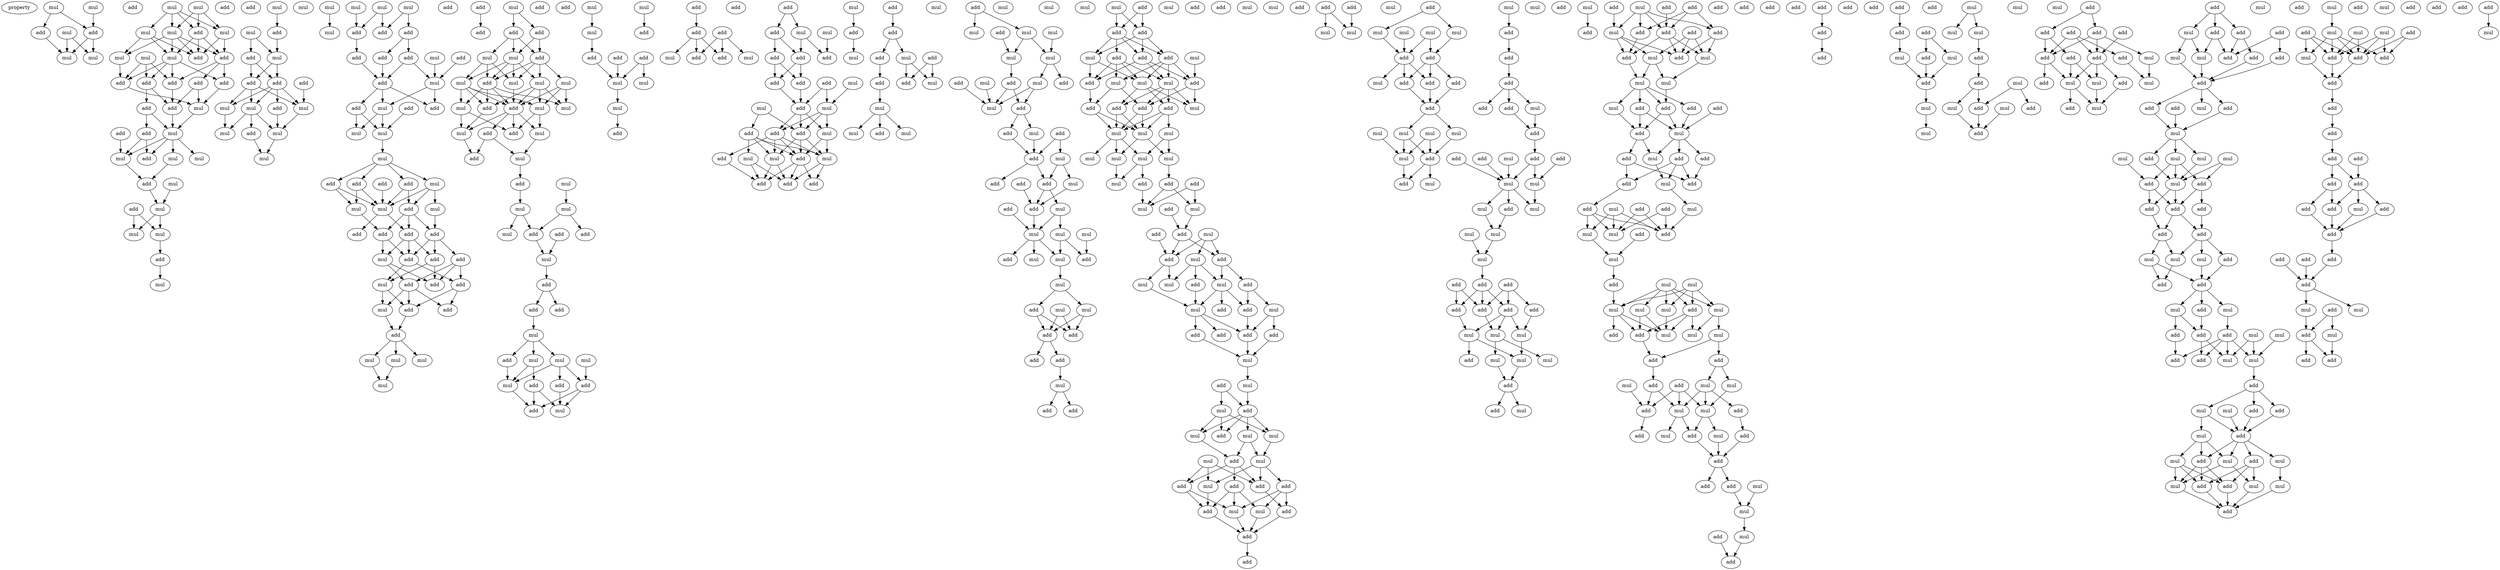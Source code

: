 digraph {
    node [fontcolor=black]
    property [mul=2,lf=1.8]
    0 [ label = mul ];
    1 [ label = add ];
    2 [ label = mul ];
    3 [ label = add ];
    4 [ label = mul ];
    5 [ label = add ];
    6 [ label = mul ];
    7 [ label = mul ];
    8 [ label = mul ];
    9 [ label = mul ];
    10 [ label = mul ];
    11 [ label = mul ];
    12 [ label = add ];
    13 [ label = mul ];
    14 [ label = mul ];
    15 [ label = add ];
    16 [ label = mul ];
    17 [ label = mul ];
    18 [ label = add ];
    19 [ label = add ];
    20 [ label = add ];
    21 [ label = add ];
    22 [ label = add ];
    23 [ label = add ];
    24 [ label = add ];
    25 [ label = add ];
    26 [ label = mul ];
    27 [ label = add ];
    28 [ label = mul ];
    29 [ label = add ];
    30 [ label = mul ];
    31 [ label = add ];
    32 [ label = mul ];
    33 [ label = mul ];
    34 [ label = mul ];
    35 [ label = add ];
    36 [ label = add ];
    37 [ label = add ];
    38 [ label = mul ];
    39 [ label = mul ];
    40 [ label = mul ];
    41 [ label = add ];
    42 [ label = add ];
    43 [ label = mul ];
    44 [ label = mul ];
    45 [ label = mul ];
    46 [ label = add ];
    47 [ label = add ];
    48 [ label = mul ];
    49 [ label = add ];
    50 [ label = add ];
    51 [ label = add ];
    52 [ label = add ];
    53 [ label = mul ];
    54 [ label = mul ];
    55 [ label = mul ];
    56 [ label = mul ];
    57 [ label = add ];
    58 [ label = mul ];
    59 [ label = mul ];
    60 [ label = mul ];
    61 [ label = mul ];
    62 [ label = mul ];
    63 [ label = mul ];
    64 [ label = mul ];
    65 [ label = add ];
    66 [ label = mul ];
    67 [ label = add ];
    68 [ label = add ];
    69 [ label = add ];
    70 [ label = add ];
    71 [ label = mul ];
    72 [ label = add ];
    73 [ label = add ];
    74 [ label = mul ];
    75 [ label = add ];
    76 [ label = add ];
    77 [ label = add ];
    78 [ label = add ];
    79 [ label = mul ];
    80 [ label = mul ];
    81 [ label = add ];
    82 [ label = mul ];
    83 [ label = mul ];
    84 [ label = add ];
    85 [ label = add ];
    86 [ label = mul ];
    87 [ label = add ];
    88 [ label = add ];
    89 [ label = mul ];
    90 [ label = mul ];
    91 [ label = mul ];
    92 [ label = add ];
    93 [ label = add ];
    94 [ label = add ];
    95 [ label = add ];
    96 [ label = add ];
    97 [ label = add ];
    98 [ label = add ];
    99 [ label = mul ];
    100 [ label = add ];
    101 [ label = add ];
    102 [ label = mul ];
    103 [ label = add ];
    104 [ label = add ];
    105 [ label = add ];
    106 [ label = add ];
    107 [ label = mul ];
    108 [ label = add ];
    109 [ label = add ];
    110 [ label = mul ];
    111 [ label = add ];
    112 [ label = mul ];
    113 [ label = mul ];
    114 [ label = mul ];
    115 [ label = mul ];
    116 [ label = add ];
    117 [ label = add ];
    118 [ label = add ];
    119 [ label = mul ];
    120 [ label = add ];
    121 [ label = mul ];
    122 [ label = mul ];
    123 [ label = mul ];
    124 [ label = mul ];
    125 [ label = mul ];
    126 [ label = add ];
    127 [ label = add ];
    128 [ label = add ];
    129 [ label = mul ];
    130 [ label = mul ];
    131 [ label = mul ];
    132 [ label = mul ];
    133 [ label = add ];
    134 [ label = add ];
    135 [ label = mul ];
    136 [ label = mul ];
    137 [ label = add ];
    138 [ label = add ];
    139 [ label = mul ];
    140 [ label = mul ];
    141 [ label = mul ];
    142 [ label = mul ];
    143 [ label = add ];
    144 [ label = add ];
    145 [ label = add ];
    146 [ label = mul ];
    147 [ label = add ];
    148 [ label = add ];
    149 [ label = add ];
    150 [ label = add ];
    151 [ label = mul ];
    152 [ label = mul ];
    153 [ label = mul ];
    154 [ label = add ];
    155 [ label = mul ];
    156 [ label = mul ];
    157 [ label = add ];
    158 [ label = add ];
    159 [ label = add ];
    160 [ label = add ];
    161 [ label = mul ];
    162 [ label = mul ];
    163 [ label = mul ];
    164 [ label = mul ];
    165 [ label = add ];
    166 [ label = add ];
    167 [ label = add ];
    168 [ label = mul ];
    169 [ label = add ];
    170 [ label = mul ];
    171 [ label = mul ];
    172 [ label = add ];
    173 [ label = add ];
    174 [ label = add ];
    175 [ label = add ];
    176 [ label = mul ];
    177 [ label = mul ];
    178 [ label = add ];
    179 [ label = add ];
    180 [ label = add ];
    181 [ label = add ];
    182 [ label = mul ];
    183 [ label = mul ];
    184 [ label = add ];
    185 [ label = add ];
    186 [ label = add ];
    187 [ label = add ];
    188 [ label = add ];
    189 [ label = add ];
    190 [ label = mul ];
    191 [ label = add ];
    192 [ label = add ];
    193 [ label = mul ];
    194 [ label = mul ];
    195 [ label = mul ];
    196 [ label = add ];
    197 [ label = add ];
    198 [ label = add ];
    199 [ label = add ];
    200 [ label = mul ];
    201 [ label = mul ];
    202 [ label = add ];
    203 [ label = mul ];
    204 [ label = add ];
    205 [ label = mul ];
    206 [ label = add ];
    207 [ label = add ];
    208 [ label = add ];
    209 [ label = add ];
    210 [ label = mul ];
    211 [ label = add ];
    212 [ label = add ];
    213 [ label = add ];
    214 [ label = mul ];
    215 [ label = add ];
    216 [ label = mul ];
    217 [ label = add ];
    218 [ label = mul ];
    219 [ label = mul ];
    220 [ label = add ];
    221 [ label = mul ];
    222 [ label = mul ];
    223 [ label = add ];
    224 [ label = mul ];
    225 [ label = add ];
    226 [ label = mul ];
    227 [ label = mul ];
    228 [ label = mul ];
    229 [ label = mul ];
    230 [ label = mul ];
    231 [ label = mul ];
    232 [ label = mul ];
    233 [ label = add ];
    234 [ label = add ];
    235 [ label = add ];
    236 [ label = mul ];
    237 [ label = add ];
    238 [ label = add ];
    239 [ label = mul ];
    240 [ label = add ];
    241 [ label = add ];
    242 [ label = mul ];
    243 [ label = add ];
    244 [ label = mul ];
    245 [ label = add ];
    246 [ label = add ];
    247 [ label = add ];
    248 [ label = mul ];
    249 [ label = add ];
    250 [ label = mul ];
    251 [ label = mul ];
    252 [ label = mul ];
    253 [ label = mul ];
    254 [ label = mul ];
    255 [ label = add ];
    256 [ label = add ];
    257 [ label = mul ];
    258 [ label = mul ];
    259 [ label = mul ];
    260 [ label = mul ];
    261 [ label = add ];
    262 [ label = add ];
    263 [ label = add ];
    264 [ label = add ];
    265 [ label = add ];
    266 [ label = mul ];
    267 [ label = add ];
    268 [ label = mul ];
    269 [ label = add ];
    270 [ label = add ];
    271 [ label = mul ];
    272 [ label = add ];
    273 [ label = add ];
    274 [ label = mul ];
    275 [ label = add ];
    276 [ label = add ];
    277 [ label = add ];
    278 [ label = mul ];
    279 [ label = mul ];
    280 [ label = add ];
    281 [ label = add ];
    282 [ label = mul ];
    283 [ label = mul ];
    284 [ label = add ];
    285 [ label = mul ];
    286 [ label = add ];
    287 [ label = add ];
    288 [ label = add ];
    289 [ label = mul ];
    290 [ label = mul ];
    291 [ label = mul ];
    292 [ label = mul ];
    293 [ label = mul ];
    294 [ label = mul ];
    295 [ label = mul ];
    296 [ label = mul ];
    297 [ label = add ];
    298 [ label = add ];
    299 [ label = add ];
    300 [ label = mul ];
    301 [ label = mul ];
    302 [ label = add ];
    303 [ label = add ];
    304 [ label = add ];
    305 [ label = mul ];
    306 [ label = mul ];
    307 [ label = add ];
    308 [ label = add ];
    309 [ label = mul ];
    310 [ label = mul ];
    311 [ label = add ];
    312 [ label = add ];
    313 [ label = mul ];
    314 [ label = mul ];
    315 [ label = add ];
    316 [ label = add ];
    317 [ label = mul ];
    318 [ label = mul ];
    319 [ label = add ];
    320 [ label = add ];
    321 [ label = add ];
    322 [ label = add ];
    323 [ label = mul ];
    324 [ label = add ];
    325 [ label = mul ];
    326 [ label = add ];
    327 [ label = add ];
    328 [ label = add ];
    329 [ label = mul ];
    330 [ label = mul ];
    331 [ label = add ];
    332 [ label = mul ];
    333 [ label = mul ];
    334 [ label = mul ];
    335 [ label = mul ];
    336 [ label = mul ];
    337 [ label = add ];
    338 [ label = add ];
    339 [ label = add ];
    340 [ label = add ];
    341 [ label = add ];
    342 [ label = mul ];
    343 [ label = mul ];
    344 [ label = add ];
    345 [ label = mul ];
    346 [ label = add ];
    347 [ label = mul ];
    348 [ label = add ];
    349 [ label = add ];
    350 [ label = add ];
    351 [ label = add ];
    352 [ label = add ];
    353 [ label = mul ];
    354 [ label = mul ];
    355 [ label = mul ];
    356 [ label = add ];
    357 [ label = mul ];
    358 [ label = mul ];
    359 [ label = mul ];
    360 [ label = mul ];
    361 [ label = add ];
    362 [ label = add ];
    363 [ label = add ];
    364 [ label = mul ];
    365 [ label = add ];
    366 [ label = add ];
    367 [ label = add ];
    368 [ label = mul ];
    369 [ label = mul ];
    370 [ label = mul ];
    371 [ label = mul ];
    372 [ label = mul ];
    373 [ label = add ];
    374 [ label = add ];
    375 [ label = mul ];
    376 [ label = mul ];
    377 [ label = mul ];
    378 [ label = add ];
    379 [ label = add ];
    380 [ label = add ];
    381 [ label = add ];
    382 [ label = add ];
    383 [ label = mul ];
    384 [ label = add ];
    385 [ label = add ];
    386 [ label = add ];
    387 [ label = add ];
    388 [ label = add ];
    389 [ label = add ];
    390 [ label = mul ];
    391 [ label = mul ];
    392 [ label = mul ];
    393 [ label = mul ];
    394 [ label = mul ];
    395 [ label = add ];
    396 [ label = mul ];
    397 [ label = mul ];
    398 [ label = mul ];
    399 [ label = add ];
    400 [ label = add ];
    401 [ label = add ];
    402 [ label = add ];
    403 [ label = add ];
    404 [ label = add ];
    405 [ label = add ];
    406 [ label = mul ];
    407 [ label = mul ];
    408 [ label = mul ];
    409 [ label = mul ];
    410 [ label = mul ];
    411 [ label = mul ];
    412 [ label = add ];
    413 [ label = add ];
    414 [ label = add ];
    415 [ label = mul ];
    416 [ label = mul ];
    417 [ label = add ];
    418 [ label = mul ];
    419 [ label = add ];
    420 [ label = add ];
    421 [ label = add ];
    422 [ label = add ];
    423 [ label = mul ];
    424 [ label = add ];
    425 [ label = add ];
    426 [ label = add ];
    427 [ label = add ];
    428 [ label = mul ];
    429 [ label = mul ];
    430 [ label = add ];
    431 [ label = mul ];
    432 [ label = mul ];
    433 [ label = add ];
    434 [ label = mul ];
    435 [ label = add ];
    436 [ label = add ];
    437 [ label = add ];
    438 [ label = add ];
    439 [ label = mul ];
    440 [ label = mul ];
    441 [ label = add ];
    442 [ label = add ];
    443 [ label = add ];
    444 [ label = mul ];
    445 [ label = add ];
    446 [ label = add ];
    447 [ label = add ];
    448 [ label = add ];
    449 [ label = mul ];
    450 [ label = mul ];
    451 [ label = add ];
    452 [ label = add ];
    453 [ label = add ];
    454 [ label = mul ];
    455 [ label = mul ];
    456 [ label = mul ];
    457 [ label = mul ];
    458 [ label = add ];
    459 [ label = mul ];
    460 [ label = mul ];
    461 [ label = mul ];
    462 [ label = mul ];
    463 [ label = mul ];
    464 [ label = add ];
    465 [ label = mul ];
    466 [ label = add ];
    467 [ label = mul ];
    468 [ label = mul ];
    469 [ label = add ];
    470 [ label = add ];
    471 [ label = add ];
    472 [ label = mul ];
    473 [ label = mul ];
    474 [ label = add ];
    475 [ label = mul ];
    476 [ label = add ];
    477 [ label = mul ];
    478 [ label = mul ];
    479 [ label = add ];
    480 [ label = add ];
    481 [ label = add ];
    482 [ label = add ];
    483 [ label = mul ];
    484 [ label = mul ];
    485 [ label = add ];
    486 [ label = add ];
    487 [ label = add ];
    488 [ label = add ];
    489 [ label = mul ];
    490 [ label = add ];
    491 [ label = mul ];
    492 [ label = add ];
    493 [ label = add ];
    494 [ label = add ];
    495 [ label = mul ];
    496 [ label = add ];
    497 [ label = add ];
    498 [ label = add ];
    499 [ label = add ];
    500 [ label = add ];
    501 [ label = add ];
    502 [ label = add ];
    503 [ label = add ];
    504 [ label = add ];
    505 [ label = add ];
    506 [ label = add ];
    507 [ label = add ];
    508 [ label = mul ];
    509 [ label = mul ];
    510 [ label = add ];
    511 [ label = mul ];
    512 [ label = mul ];
    513 [ label = mul ];
    514 [ label = mul ];
    515 [ label = mul ];
    516 [ label = mul ];
    517 [ label = add ];
    518 [ label = add ];
    519 [ label = mul ];
    520 [ label = mul ];
    521 [ label = add ];
    522 [ label = mul ];
    523 [ label = add ];
    524 [ label = add ];
    525 [ label = mul ];
    526 [ label = add ];
    527 [ label = add ];
    528 [ label = add ];
    529 [ label = add ];
    530 [ label = add ];
    531 [ label = mul ];
    532 [ label = add ];
    533 [ label = add ];
    534 [ label = add ];
    535 [ label = add ];
    536 [ label = add ];
    537 [ label = mul ];
    538 [ label = mul ];
    539 [ label = add ];
    540 [ label = mul ];
    541 [ label = add ];
    542 [ label = mul ];
    543 [ label = add ];
    544 [ label = add ];
    545 [ label = add ];
    546 [ label = add ];
    547 [ label = mul ];
    548 [ label = add ];
    549 [ label = mul ];
    550 [ label = add ];
    551 [ label = mul ];
    552 [ label = add ];
    553 [ label = add ];
    554 [ label = mul ];
    555 [ label = add ];
    556 [ label = add ];
    557 [ label = mul ];
    558 [ label = add ];
    559 [ label = mul ];
    560 [ label = add ];
    561 [ label = mul ];
    562 [ label = mul ];
    563 [ label = mul ];
    564 [ label = mul ];
    565 [ label = mul ];
    566 [ label = add ];
    567 [ label = add ];
    568 [ label = add ];
    569 [ label = add ];
    570 [ label = add ];
    571 [ label = add ];
    572 [ label = add ];
    573 [ label = add ];
    574 [ label = mul ];
    575 [ label = mul ];
    576 [ label = mul ];
    577 [ label = add ];
    578 [ label = add ];
    579 [ label = add ];
    580 [ label = add ];
    581 [ label = mul ];
    582 [ label = mul ];
    583 [ label = mul ];
    584 [ label = mul ];
    585 [ label = add ];
    586 [ label = add ];
    587 [ label = add ];
    588 [ label = add ];
    589 [ label = mul ];
    590 [ label = mul ];
    591 [ label = add ];
    592 [ label = add ];
    593 [ label = add ];
    594 [ label = add ];
    595 [ label = mul ];
    596 [ label = mul ];
    597 [ label = add ];
    598 [ label = mul ];
    599 [ label = mul ];
    600 [ label = add ];
    601 [ label = mul ];
    602 [ label = add ];
    603 [ label = mul ];
    604 [ label = mul ];
    605 [ label = mul ];
    606 [ label = add ];
    607 [ label = mul ];
    608 [ label = add ];
    609 [ label = add ];
    610 [ label = mul ];
    611 [ label = mul ];
    612 [ label = mul ];
    613 [ label = add ];
    614 [ label = mul ];
    615 [ label = add ];
    616 [ label = add ];
    617 [ label = add ];
    618 [ label = mul ];
    619 [ label = add ];
    620 [ label = add ];
    621 [ label = add ];
    622 [ label = mul ];
    623 [ label = add ];
    624 [ label = add ];
    625 [ label = add ];
    626 [ label = add ];
    627 [ label = add ];
    628 [ label = add ];
    629 [ label = add ];
    630 [ label = add ];
    631 [ label = add ];
    632 [ label = add ];
    633 [ label = add ];
    634 [ label = mul ];
    635 [ label = add ];
    636 [ label = add ];
    637 [ label = add ];
    638 [ label = add ];
    639 [ label = add ];
    640 [ label = add ];
    641 [ label = mul ];
    642 [ label = add ];
    643 [ label = add ];
    644 [ label = mul ];
    645 [ label = mul ];
    646 [ label = mul ];
    647 [ label = add ];
    648 [ label = add ];
    649 [ label = add ];
    0 -> 3 [ name = 0 ];
    0 -> 5 [ name = 1 ];
    2 -> 3 [ name = 2 ];
    3 -> 6 [ name = 3 ];
    3 -> 7 [ name = 4 ];
    4 -> 6 [ name = 5 ];
    4 -> 7 [ name = 6 ];
    5 -> 6 [ name = 7 ];
    8 -> 10 [ name = 8 ];
    8 -> 11 [ name = 9 ];
    8 -> 12 [ name = 10 ];
    8 -> 13 [ name = 11 ];
    9 -> 11 [ name = 12 ];
    9 -> 12 [ name = 13 ];
    9 -> 13 [ name = 14 ];
    10 -> 14 [ name = 15 ];
    10 -> 16 [ name = 16 ];
    10 -> 18 [ name = 17 ];
    11 -> 14 [ name = 18 ];
    11 -> 15 [ name = 19 ];
    11 -> 16 [ name = 20 ];
    11 -> 18 [ name = 21 ];
    12 -> 14 [ name = 22 ];
    12 -> 15 [ name = 23 ];
    12 -> 18 [ name = 24 ];
    13 -> 15 [ name = 25 ];
    13 -> 18 [ name = 26 ];
    14 -> 20 [ name = 27 ];
    14 -> 21 [ name = 28 ];
    14 -> 22 [ name = 29 ];
    14 -> 23 [ name = 30 ];
    15 -> 19 [ name = 31 ];
    15 -> 22 [ name = 32 ];
    15 -> 23 [ name = 33 ];
    16 -> 21 [ name = 34 ];
    17 -> 20 [ name = 35 ];
    17 -> 21 [ name = 36 ];
    17 -> 23 [ name = 37 ];
    19 -> 24 [ name = 38 ];
    19 -> 26 [ name = 39 ];
    20 -> 24 [ name = 40 ];
    20 -> 25 [ name = 41 ];
    21 -> 26 [ name = 42 ];
    22 -> 26 [ name = 43 ];
    23 -> 24 [ name = 44 ];
    24 -> 28 [ name = 45 ];
    25 -> 28 [ name = 46 ];
    25 -> 29 [ name = 47 ];
    26 -> 28 [ name = 48 ];
    27 -> 33 [ name = 49 ];
    28 -> 30 [ name = 50 ];
    28 -> 31 [ name = 51 ];
    28 -> 32 [ name = 52 ];
    28 -> 33 [ name = 53 ];
    29 -> 31 [ name = 54 ];
    29 -> 33 [ name = 55 ];
    32 -> 35 [ name = 56 ];
    33 -> 35 [ name = 57 ];
    34 -> 38 [ name = 58 ];
    35 -> 38 [ name = 59 ];
    36 -> 39 [ name = 60 ];
    36 -> 40 [ name = 61 ];
    38 -> 39 [ name = 62 ];
    38 -> 40 [ name = 63 ];
    39 -> 42 [ name = 64 ];
    42 -> 44 [ name = 65 ];
    43 -> 46 [ name = 66 ];
    45 -> 47 [ name = 67 ];
    45 -> 48 [ name = 68 ];
    46 -> 48 [ name = 69 ];
    47 -> 50 [ name = 70 ];
    47 -> 51 [ name = 71 ];
    48 -> 50 [ name = 72 ];
    48 -> 51 [ name = 73 ];
    49 -> 54 [ name = 74 ];
    50 -> 52 [ name = 75 ];
    50 -> 53 [ name = 76 ];
    50 -> 54 [ name = 77 ];
    50 -> 55 [ name = 78 ];
    51 -> 53 [ name = 79 ];
    51 -> 54 [ name = 80 ];
    51 -> 55 [ name = 81 ];
    52 -> 58 [ name = 82 ];
    53 -> 56 [ name = 83 ];
    53 -> 57 [ name = 84 ];
    53 -> 58 [ name = 85 ];
    54 -> 58 [ name = 86 ];
    55 -> 56 [ name = 87 ];
    57 -> 59 [ name = 88 ];
    58 -> 59 [ name = 89 ];
    61 -> 66 [ name = 90 ];
    62 -> 65 [ name = 91 ];
    63 -> 65 [ name = 92 ];
    63 -> 68 [ name = 93 ];
    64 -> 67 [ name = 94 ];
    64 -> 68 [ name = 95 ];
    65 -> 72 [ name = 96 ];
    67 -> 70 [ name = 97 ];
    67 -> 73 [ name = 98 ];
    69 -> 74 [ name = 99 ];
    70 -> 75 [ name = 100 ];
    71 -> 74 [ name = 101 ];
    72 -> 75 [ name = 102 ];
    73 -> 74 [ name = 103 ];
    73 -> 75 [ name = 104 ];
    74 -> 78 [ name = 105 ];
    74 -> 79 [ name = 106 ];
    75 -> 76 [ name = 107 ];
    75 -> 78 [ name = 108 ];
    75 -> 79 [ name = 109 ];
    76 -> 80 [ name = 110 ];
    76 -> 82 [ name = 111 ];
    77 -> 82 [ name = 112 ];
    79 -> 80 [ name = 113 ];
    79 -> 82 [ name = 114 ];
    82 -> 83 [ name = 115 ];
    83 -> 85 [ name = 116 ];
    83 -> 86 [ name = 117 ];
    83 -> 87 [ name = 118 ];
    83 -> 88 [ name = 119 ];
    84 -> 91 [ name = 120 ];
    85 -> 89 [ name = 121 ];
    85 -> 91 [ name = 122 ];
    86 -> 90 [ name = 123 ];
    86 -> 91 [ name = 124 ];
    86 -> 92 [ name = 125 ];
    87 -> 89 [ name = 126 ];
    87 -> 91 [ name = 127 ];
    88 -> 91 [ name = 128 ];
    88 -> 92 [ name = 129 ];
    89 -> 94 [ name = 130 ];
    90 -> 93 [ name = 131 ];
    91 -> 95 [ name = 132 ];
    91 -> 96 [ name = 133 ];
    92 -> 93 [ name = 134 ];
    92 -> 94 [ name = 135 ];
    92 -> 96 [ name = 136 ];
    93 -> 97 [ name = 137 ];
    93 -> 98 [ name = 138 ];
    93 -> 100 [ name = 139 ];
    94 -> 99 [ name = 140 ];
    94 -> 100 [ name = 141 ];
    96 -> 98 [ name = 142 ];
    96 -> 99 [ name = 143 ];
    96 -> 100 [ name = 144 ];
    97 -> 101 [ name = 145 ];
    97 -> 103 [ name = 146 ];
    97 -> 104 [ name = 147 ];
    98 -> 102 [ name = 148 ];
    98 -> 104 [ name = 149 ];
    99 -> 101 [ name = 150 ];
    99 -> 104 [ name = 151 ];
    100 -> 102 [ name = 152 ];
    100 -> 103 [ name = 153 ];
    101 -> 105 [ name = 154 ];
    101 -> 106 [ name = 155 ];
    101 -> 107 [ name = 156 ];
    102 -> 105 [ name = 157 ];
    102 -> 107 [ name = 158 ];
    103 -> 105 [ name = 159 ];
    103 -> 106 [ name = 160 ];
    105 -> 109 [ name = 161 ];
    107 -> 109 [ name = 162 ];
    108 -> 111 [ name = 163 ];
    109 -> 110 [ name = 164 ];
    109 -> 112 [ name = 165 ];
    109 -> 113 [ name = 166 ];
    110 -> 114 [ name = 167 ];
    113 -> 114 [ name = 168 ];
    115 -> 116 [ name = 169 ];
    115 -> 117 [ name = 170 ];
    116 -> 119 [ name = 171 ];
    116 -> 120 [ name = 172 ];
    116 -> 121 [ name = 173 ];
    117 -> 120 [ name = 174 ];
    117 -> 121 [ name = 175 ];
    119 -> 123 [ name = 176 ];
    119 -> 125 [ name = 177 ];
    119 -> 126 [ name = 178 ];
    120 -> 122 [ name = 179 ];
    120 -> 123 [ name = 180 ];
    120 -> 124 [ name = 181 ];
    120 -> 126 [ name = 182 ];
    121 -> 122 [ name = 183 ];
    121 -> 123 [ name = 184 ];
    121 -> 125 [ name = 185 ];
    121 -> 126 [ name = 186 ];
    122 -> 127 [ name = 187 ];
    122 -> 128 [ name = 188 ];
    122 -> 130 [ name = 189 ];
    122 -> 131 [ name = 190 ];
    123 -> 127 [ name = 191 ];
    124 -> 127 [ name = 192 ];
    124 -> 130 [ name = 193 ];
    124 -> 131 [ name = 194 ];
    125 -> 127 [ name = 195 ];
    125 -> 128 [ name = 196 ];
    125 -> 129 [ name = 197 ];
    125 -> 130 [ name = 198 ];
    126 -> 127 [ name = 199 ];
    126 -> 128 [ name = 200 ];
    126 -> 129 [ name = 201 ];
    126 -> 131 [ name = 202 ];
    127 -> 132 [ name = 203 ];
    127 -> 133 [ name = 204 ];
    127 -> 134 [ name = 205 ];
    127 -> 135 [ name = 206 ];
    128 -> 132 [ name = 207 ];
    129 -> 132 [ name = 208 ];
    129 -> 133 [ name = 209 ];
    130 -> 133 [ name = 210 ];
    130 -> 135 [ name = 211 ];
    132 -> 137 [ name = 212 ];
    134 -> 136 [ name = 213 ];
    134 -> 137 [ name = 214 ];
    135 -> 136 [ name = 215 ];
    136 -> 138 [ name = 216 ];
    138 -> 141 [ name = 217 ];
    139 -> 140 [ name = 218 ];
    140 -> 143 [ name = 219 ];
    140 -> 144 [ name = 220 ];
    141 -> 142 [ name = 221 ];
    141 -> 143 [ name = 222 ];
    143 -> 146 [ name = 223 ];
    145 -> 146 [ name = 224 ];
    146 -> 147 [ name = 225 ];
    147 -> 148 [ name = 226 ];
    147 -> 149 [ name = 227 ];
    148 -> 151 [ name = 228 ];
    151 -> 152 [ name = 229 ];
    151 -> 153 [ name = 230 ];
    151 -> 154 [ name = 231 ];
    152 -> 156 [ name = 232 ];
    152 -> 158 [ name = 233 ];
    153 -> 156 [ name = 234 ];
    153 -> 157 [ name = 235 ];
    153 -> 159 [ name = 236 ];
    154 -> 156 [ name = 237 ];
    155 -> 159 [ name = 238 ];
    156 -> 160 [ name = 239 ];
    157 -> 162 [ name = 240 ];
    158 -> 160 [ name = 241 ];
    158 -> 162 [ name = 242 ];
    159 -> 160 [ name = 243 ];
    159 -> 162 [ name = 244 ];
    161 -> 163 [ name = 245 ];
    163 -> 167 [ name = 246 ];
    164 -> 169 [ name = 247 ];
    165 -> 168 [ name = 248 ];
    165 -> 170 [ name = 249 ];
    166 -> 168 [ name = 250 ];
    167 -> 168 [ name = 251 ];
    168 -> 171 [ name = 252 ];
    171 -> 172 [ name = 253 ];
    173 -> 175 [ name = 254 ];
    174 -> 177 [ name = 255 ];
    174 -> 178 [ name = 256 ];
    174 -> 179 [ name = 257 ];
    175 -> 176 [ name = 258 ];
    175 -> 178 [ name = 259 ];
    175 -> 179 [ name = 260 ];
    181 -> 183 [ name = 261 ];
    181 -> 184 [ name = 262 ];
    182 -> 186 [ name = 263 ];
    183 -> 185 [ name = 264 ];
    183 -> 186 [ name = 265 ];
    184 -> 185 [ name = 266 ];
    184 -> 187 [ name = 267 ];
    185 -> 188 [ name = 268 ];
    185 -> 191 [ name = 269 ];
    187 -> 188 [ name = 270 ];
    187 -> 191 [ name = 271 ];
    188 -> 192 [ name = 272 ];
    189 -> 192 [ name = 273 ];
    189 -> 193 [ name = 274 ];
    190 -> 193 [ name = 275 ];
    191 -> 192 [ name = 276 ];
    192 -> 195 [ name = 277 ];
    192 -> 196 [ name = 278 ];
    192 -> 197 [ name = 279 ];
    193 -> 195 [ name = 280 ];
    193 -> 196 [ name = 281 ];
    193 -> 197 [ name = 282 ];
    194 -> 196 [ name = 283 ];
    194 -> 198 [ name = 284 ];
    195 -> 202 [ name = 285 ];
    195 -> 203 [ name = 286 ];
    196 -> 201 [ name = 287 ];
    196 -> 202 [ name = 288 ];
    196 -> 203 [ name = 289 ];
    197 -> 199 [ name = 290 ];
    197 -> 201 [ name = 291 ];
    197 -> 202 [ name = 292 ];
    197 -> 203 [ name = 293 ];
    198 -> 200 [ name = 294 ];
    198 -> 201 [ name = 295 ];
    198 -> 202 [ name = 296 ];
    198 -> 203 [ name = 297 ];
    199 -> 204 [ name = 298 ];
    200 -> 204 [ name = 299 ];
    200 -> 207 [ name = 300 ];
    201 -> 204 [ name = 301 ];
    201 -> 207 [ name = 302 ];
    202 -> 204 [ name = 303 ];
    202 -> 206 [ name = 304 ];
    202 -> 207 [ name = 305 ];
    203 -> 206 [ name = 306 ];
    203 -> 207 [ name = 307 ];
    205 -> 208 [ name = 308 ];
    208 -> 210 [ name = 309 ];
    209 -> 211 [ name = 310 ];
    211 -> 212 [ name = 311 ];
    211 -> 214 [ name = 312 ];
    212 -> 215 [ name = 313 ];
    213 -> 216 [ name = 314 ];
    213 -> 217 [ name = 315 ];
    214 -> 216 [ name = 316 ];
    214 -> 217 [ name = 317 ];
    215 -> 218 [ name = 318 ];
    218 -> 219 [ name = 319 ];
    218 -> 220 [ name = 320 ];
    218 -> 222 [ name = 321 ];
    223 -> 226 [ name = 322 ];
    223 -> 227 [ name = 323 ];
    224 -> 230 [ name = 324 ];
    225 -> 229 [ name = 325 ];
    227 -> 229 [ name = 326 ];
    227 -> 230 [ name = 327 ];
    229 -> 235 [ name = 328 ];
    230 -> 231 [ name = 329 ];
    230 -> 234 [ name = 330 ];
    231 -> 236 [ name = 331 ];
    231 -> 237 [ name = 332 ];
    232 -> 236 [ name = 333 ];
    233 -> 236 [ name = 334 ];
    235 -> 236 [ name = 335 ];
    235 -> 237 [ name = 336 ];
    237 -> 238 [ name = 337 ];
    237 -> 239 [ name = 338 ];
    238 -> 241 [ name = 339 ];
    239 -> 241 [ name = 340 ];
    240 -> 241 [ name = 341 ];
    240 -> 242 [ name = 342 ];
    241 -> 245 [ name = 343 ];
    241 -> 246 [ name = 344 ];
    242 -> 244 [ name = 345 ];
    242 -> 246 [ name = 346 ];
    243 -> 249 [ name = 347 ];
    244 -> 249 [ name = 348 ];
    246 -> 248 [ name = 349 ];
    246 -> 249 [ name = 350 ];
    247 -> 250 [ name = 351 ];
    248 -> 250 [ name = 352 ];
    248 -> 251 [ name = 353 ];
    249 -> 250 [ name = 354 ];
    250 -> 253 [ name = 355 ];
    250 -> 254 [ name = 356 ];
    250 -> 255 [ name = 357 ];
    251 -> 254 [ name = 358 ];
    251 -> 256 [ name = 359 ];
    252 -> 256 [ name = 360 ];
    254 -> 257 [ name = 361 ];
    257 -> 258 [ name = 362 ];
    257 -> 261 [ name = 363 ];
    258 -> 262 [ name = 364 ];
    258 -> 263 [ name = 365 ];
    260 -> 262 [ name = 366 ];
    260 -> 263 [ name = 367 ];
    261 -> 262 [ name = 368 ];
    261 -> 263 [ name = 369 ];
    262 -> 264 [ name = 370 ];
    262 -> 265 [ name = 371 ];
    265 -> 266 [ name = 372 ];
    266 -> 267 [ name = 373 ];
    266 -> 269 [ name = 374 ];
    270 -> 272 [ name = 375 ];
    270 -> 273 [ name = 376 ];
    271 -> 272 [ name = 377 ];
    271 -> 273 [ name = 378 ];
    272 -> 275 [ name = 379 ];
    272 -> 276 [ name = 380 ];
    272 -> 277 [ name = 381 ];
    272 -> 278 [ name = 382 ];
    273 -> 276 [ name = 383 ];
    273 -> 277 [ name = 384 ];
    273 -> 278 [ name = 385 ];
    274 -> 280 [ name = 386 ];
    275 -> 279 [ name = 387 ];
    275 -> 281 [ name = 388 ];
    275 -> 282 [ name = 389 ];
    275 -> 283 [ name = 390 ];
    276 -> 280 [ name = 391 ];
    276 -> 281 [ name = 392 ];
    276 -> 283 [ name = 393 ];
    277 -> 279 [ name = 394 ];
    277 -> 280 [ name = 395 ];
    277 -> 282 [ name = 396 ];
    277 -> 283 [ name = 397 ];
    278 -> 279 [ name = 398 ];
    278 -> 281 [ name = 399 ];
    279 -> 284 [ name = 400 ];
    279 -> 285 [ name = 401 ];
    279 -> 288 [ name = 402 ];
    280 -> 285 [ name = 403 ];
    280 -> 287 [ name = 404 ];
    281 -> 286 [ name = 405 ];
    282 -> 286 [ name = 406 ];
    282 -> 287 [ name = 407 ];
    283 -> 284 [ name = 408 ];
    283 -> 285 [ name = 409 ];
    283 -> 287 [ name = 410 ];
    283 -> 288 [ name = 411 ];
    284 -> 290 [ name = 412 ];
    284 -> 291 [ name = 413 ];
    286 -> 290 [ name = 414 ];
    286 -> 291 [ name = 415 ];
    287 -> 290 [ name = 416 ];
    287 -> 291 [ name = 417 ];
    288 -> 289 [ name = 418 ];
    288 -> 290 [ name = 419 ];
    288 -> 291 [ name = 420 ];
    289 -> 294 [ name = 421 ];
    289 -> 295 [ name = 422 ];
    290 -> 292 [ name = 423 ];
    290 -> 293 [ name = 424 ];
    290 -> 294 [ name = 425 ];
    291 -> 292 [ name = 426 ];
    291 -> 295 [ name = 427 ];
    292 -> 296 [ name = 428 ];
    294 -> 296 [ name = 429 ];
    294 -> 297 [ name = 430 ];
    295 -> 299 [ name = 431 ];
    297 -> 301 [ name = 432 ];
    298 -> 300 [ name = 433 ];
    298 -> 301 [ name = 434 ];
    299 -> 300 [ name = 435 ];
    299 -> 301 [ name = 436 ];
    300 -> 303 [ name = 437 ];
    302 -> 303 [ name = 438 ];
    303 -> 307 [ name = 439 ];
    303 -> 308 [ name = 440 ];
    304 -> 307 [ name = 441 ];
    305 -> 307 [ name = 442 ];
    305 -> 308 [ name = 443 ];
    305 -> 309 [ name = 444 ];
    307 -> 310 [ name = 445 ];
    307 -> 313 [ name = 446 ];
    308 -> 312 [ name = 447 ];
    308 -> 314 [ name = 448 ];
    309 -> 311 [ name = 449 ];
    309 -> 313 [ name = 450 ];
    309 -> 314 [ name = 451 ];
    310 -> 318 [ name = 452 ];
    311 -> 318 [ name = 453 ];
    312 -> 315 [ name = 454 ];
    312 -> 317 [ name = 455 ];
    314 -> 315 [ name = 456 ];
    314 -> 316 [ name = 457 ];
    314 -> 318 [ name = 458 ];
    315 -> 321 [ name = 459 ];
    317 -> 319 [ name = 460 ];
    317 -> 321 [ name = 461 ];
    318 -> 320 [ name = 462 ];
    318 -> 321 [ name = 463 ];
    318 -> 322 [ name = 464 ];
    319 -> 323 [ name = 465 ];
    321 -> 323 [ name = 466 ];
    322 -> 323 [ name = 467 ];
    323 -> 325 [ name = 468 ];
    325 -> 328 [ name = 469 ];
    326 -> 328 [ name = 470 ];
    326 -> 329 [ name = 471 ];
    328 -> 331 [ name = 472 ];
    328 -> 332 [ name = 473 ];
    328 -> 333 [ name = 474 ];
    328 -> 334 [ name = 475 ];
    329 -> 331 [ name = 476 ];
    329 -> 333 [ name = 477 ];
    329 -> 334 [ name = 478 ];
    332 -> 335 [ name = 479 ];
    332 -> 337 [ name = 480 ];
    333 -> 337 [ name = 481 ];
    334 -> 335 [ name = 482 ];
    335 -> 339 [ name = 483 ];
    335 -> 340 [ name = 484 ];
    335 -> 342 [ name = 485 ];
    336 -> 338 [ name = 486 ];
    336 -> 340 [ name = 487 ];
    336 -> 342 [ name = 488 ];
    337 -> 338 [ name = 489 ];
    337 -> 340 [ name = 490 ];
    337 -> 341 [ name = 491 ];
    338 -> 344 [ name = 492 ];
    338 -> 345 [ name = 493 ];
    339 -> 345 [ name = 494 ];
    339 -> 346 [ name = 495 ];
    339 -> 347 [ name = 496 ];
    340 -> 346 [ name = 497 ];
    341 -> 344 [ name = 498 ];
    341 -> 345 [ name = 499 ];
    341 -> 347 [ name = 500 ];
    342 -> 344 [ name = 501 ];
    344 -> 348 [ name = 502 ];
    345 -> 348 [ name = 503 ];
    346 -> 348 [ name = 504 ];
    347 -> 348 [ name = 505 ];
    348 -> 350 [ name = 506 ];
    351 -> 353 [ name = 507 ];
    351 -> 354 [ name = 508 ];
    352 -> 354 [ name = 509 ];
    356 -> 358 [ name = 510 ];
    356 -> 359 [ name = 511 ];
    357 -> 361 [ name = 512 ];
    357 -> 362 [ name = 513 ];
    358 -> 362 [ name = 514 ];
    359 -> 361 [ name = 515 ];
    360 -> 362 [ name = 516 ];
    361 -> 363 [ name = 517 ];
    361 -> 365 [ name = 518 ];
    361 -> 366 [ name = 519 ];
    362 -> 364 [ name = 520 ];
    362 -> 365 [ name = 521 ];
    362 -> 366 [ name = 522 ];
    363 -> 367 [ name = 523 ];
    365 -> 367 [ name = 524 ];
    366 -> 367 [ name = 525 ];
    367 -> 368 [ name = 526 ];
    367 -> 371 [ name = 527 ];
    368 -> 372 [ name = 528 ];
    368 -> 373 [ name = 529 ];
    369 -> 372 [ name = 530 ];
    369 -> 373 [ name = 531 ];
    370 -> 372 [ name = 532 ];
    371 -> 373 [ name = 533 ];
    372 -> 374 [ name = 534 ];
    373 -> 374 [ name = 535 ];
    373 -> 377 [ name = 536 ];
    375 -> 378 [ name = 537 ];
    378 -> 380 [ name = 538 ];
    380 -> 381 [ name = 539 ];
    381 -> 382 [ name = 540 ];
    381 -> 383 [ name = 541 ];
    381 -> 384 [ name = 542 ];
    383 -> 385 [ name = 543 ];
    384 -> 385 [ name = 544 ];
    385 -> 386 [ name = 545 ];
    386 -> 391 [ name = 546 ];
    386 -> 392 [ name = 547 ];
    387 -> 391 [ name = 548 ];
    388 -> 391 [ name = 549 ];
    389 -> 392 [ name = 550 ];
    390 -> 391 [ name = 551 ];
    391 -> 393 [ name = 552 ];
    391 -> 394 [ name = 553 ];
    391 -> 395 [ name = 554 ];
    392 -> 393 [ name = 555 ];
    394 -> 397 [ name = 556 ];
    395 -> 397 [ name = 557 ];
    396 -> 398 [ name = 558 ];
    397 -> 398 [ name = 559 ];
    398 -> 399 [ name = 560 ];
    399 -> 402 [ name = 561 ];
    399 -> 404 [ name = 562 ];
    399 -> 405 [ name = 563 ];
    400 -> 402 [ name = 564 ];
    400 -> 405 [ name = 565 ];
    401 -> 403 [ name = 566 ];
    401 -> 404 [ name = 567 ];
    401 -> 405 [ name = 568 ];
    402 -> 406 [ name = 569 ];
    403 -> 407 [ name = 570 ];
    404 -> 406 [ name = 571 ];
    404 -> 407 [ name = 572 ];
    404 -> 408 [ name = 573 ];
    405 -> 408 [ name = 574 ];
    406 -> 411 [ name = 575 ];
    406 -> 412 [ name = 576 ];
    407 -> 411 [ name = 577 ];
    408 -> 409 [ name = 578 ];
    408 -> 410 [ name = 579 ];
    410 -> 413 [ name = 580 ];
    411 -> 413 [ name = 581 ];
    413 -> 414 [ name = 582 ];
    413 -> 415 [ name = 583 ];
    416 -> 419 [ name = 584 ];
    417 -> 423 [ name = 585 ];
    418 -> 422 [ name = 586 ];
    418 -> 423 [ name = 587 ];
    418 -> 424 [ name = 588 ];
    418 -> 425 [ name = 589 ];
    420 -> 422 [ name = 590 ];
    421 -> 422 [ name = 591 ];
    421 -> 424 [ name = 592 ];
    421 -> 425 [ name = 593 ];
    422 -> 427 [ name = 594 ];
    422 -> 429 [ name = 595 ];
    422 -> 430 [ name = 596 ];
    423 -> 427 [ name = 597 ];
    423 -> 428 [ name = 598 ];
    423 -> 430 [ name = 599 ];
    424 -> 427 [ name = 600 ];
    424 -> 429 [ name = 601 ];
    425 -> 430 [ name = 602 ];
    426 -> 427 [ name = 603 ];
    426 -> 428 [ name = 604 ];
    426 -> 429 [ name = 605 ];
    428 -> 431 [ name = 606 ];
    428 -> 432 [ name = 607 ];
    429 -> 432 [ name = 608 ];
    430 -> 431 [ name = 609 ];
    431 -> 433 [ name = 610 ];
    431 -> 434 [ name = 611 ];
    431 -> 436 [ name = 612 ];
    431 -> 437 [ name = 613 ];
    432 -> 437 [ name = 614 ];
    433 -> 438 [ name = 615 ];
    433 -> 439 [ name = 616 ];
    434 -> 438 [ name = 617 ];
    435 -> 439 [ name = 618 ];
    436 -> 439 [ name = 619 ];
    437 -> 438 [ name = 620 ];
    437 -> 439 [ name = 621 ];
    438 -> 440 [ name = 622 ];
    438 -> 441 [ name = 623 ];
    439 -> 440 [ name = 624 ];
    439 -> 442 [ name = 625 ];
    439 -> 443 [ name = 626 ];
    440 -> 444 [ name = 627 ];
    441 -> 445 [ name = 628 ];
    441 -> 446 [ name = 629 ];
    442 -> 446 [ name = 630 ];
    443 -> 444 [ name = 631 ];
    443 -> 445 [ name = 632 ];
    443 -> 446 [ name = 633 ];
    444 -> 450 [ name = 634 ];
    445 -> 451 [ name = 635 ];
    447 -> 452 [ name = 636 ];
    447 -> 454 [ name = 637 ];
    448 -> 452 [ name = 638 ];
    448 -> 454 [ name = 639 ];
    449 -> 452 [ name = 640 ];
    449 -> 454 [ name = 641 ];
    449 -> 455 [ name = 642 ];
    450 -> 452 [ name = 643 ];
    451 -> 452 [ name = 644 ];
    451 -> 454 [ name = 645 ];
    451 -> 455 [ name = 646 ];
    453 -> 456 [ name = 647 ];
    455 -> 456 [ name = 648 ];
    456 -> 458 [ name = 649 ];
    457 -> 460 [ name = 650 ];
    457 -> 461 [ name = 651 ];
    457 -> 463 [ name = 652 ];
    457 -> 464 [ name = 653 ];
    458 -> 460 [ name = 654 ];
    459 -> 460 [ name = 655 ];
    459 -> 461 [ name = 656 ];
    459 -> 462 [ name = 657 ];
    459 -> 463 [ name = 658 ];
    459 -> 464 [ name = 659 ];
    460 -> 466 [ name = 660 ];
    460 -> 467 [ name = 661 ];
    460 -> 469 [ name = 662 ];
    461 -> 465 [ name = 663 ];
    461 -> 468 [ name = 664 ];
    462 -> 467 [ name = 665 ];
    462 -> 469 [ name = 666 ];
    463 -> 467 [ name = 667 ];
    464 -> 467 [ name = 668 ];
    464 -> 468 [ name = 669 ];
    464 -> 469 [ name = 670 ];
    465 -> 470 [ name = 671 ];
    465 -> 471 [ name = 672 ];
    469 -> 470 [ name = 673 ];
    470 -> 476 [ name = 674 ];
    471 -> 472 [ name = 675 ];
    471 -> 473 [ name = 676 ];
    472 -> 478 [ name = 677 ];
    473 -> 477 [ name = 678 ];
    473 -> 478 [ name = 679 ];
    473 -> 479 [ name = 680 ];
    474 -> 477 [ name = 681 ];
    474 -> 478 [ name = 682 ];
    474 -> 480 [ name = 683 ];
    475 -> 480 [ name = 684 ];
    476 -> 477 [ name = 685 ];
    476 -> 480 [ name = 686 ];
    477 -> 481 [ name = 687 ];
    477 -> 483 [ name = 688 ];
    478 -> 481 [ name = 689 ];
    478 -> 484 [ name = 690 ];
    479 -> 485 [ name = 691 ];
    480 -> 482 [ name = 692 ];
    481 -> 486 [ name = 693 ];
    484 -> 486 [ name = 694 ];
    485 -> 486 [ name = 695 ];
    486 -> 487 [ name = 696 ];
    486 -> 488 [ name = 697 ];
    488 -> 491 [ name = 698 ];
    489 -> 491 [ name = 699 ];
    491 -> 495 [ name = 700 ];
    492 -> 497 [ name = 701 ];
    495 -> 497 [ name = 702 ];
    498 -> 499 [ name = 703 ];
    499 -> 502 [ name = 704 ];
    503 -> 505 [ name = 705 ];
    504 -> 506 [ name = 706 ];
    504 -> 508 [ name = 707 ];
    505 -> 509 [ name = 708 ];
    506 -> 510 [ name = 709 ];
    508 -> 510 [ name = 710 ];
    509 -> 510 [ name = 711 ];
    510 -> 513 [ name = 712 ];
    511 -> 515 [ name = 713 ];
    511 -> 516 [ name = 714 ];
    513 -> 514 [ name = 715 ];
    516 -> 517 [ name = 716 ];
    517 -> 518 [ name = 717 ];
    518 -> 521 [ name = 718 ];
    518 -> 522 [ name = 719 ];
    519 -> 521 [ name = 720 ];
    519 -> 523 [ name = 721 ];
    520 -> 524 [ name = 722 ];
    521 -> 524 [ name = 723 ];
    522 -> 524 [ name = 724 ];
    526 -> 528 [ name = 725 ];
    526 -> 529 [ name = 726 ];
    527 -> 535 [ name = 727 ];
    528 -> 532 [ name = 728 ];
    528 -> 533 [ name = 729 ];
    529 -> 531 [ name = 730 ];
    529 -> 533 [ name = 731 ];
    529 -> 535 [ name = 732 ];
    530 -> 533 [ name = 733 ];
    530 -> 534 [ name = 734 ];
    530 -> 535 [ name = 735 ];
    531 -> 537 [ name = 736 ];
    532 -> 538 [ name = 737 ];
    532 -> 540 [ name = 738 ];
    533 -> 538 [ name = 739 ];
    533 -> 539 [ name = 740 ];
    534 -> 537 [ name = 741 ];
    535 -> 536 [ name = 742 ];
    535 -> 538 [ name = 743 ];
    535 -> 540 [ name = 744 ];
    536 -> 542 [ name = 745 ];
    538 -> 541 [ name = 746 ];
    538 -> 542 [ name = 747 ];
    540 -> 542 [ name = 748 ];
    543 -> 544 [ name = 749 ];
    543 -> 545 [ name = 750 ];
    543 -> 547 [ name = 751 ];
    544 -> 550 [ name = 752 ];
    544 -> 552 [ name = 753 ];
    545 -> 551 [ name = 754 ];
    545 -> 552 [ name = 755 ];
    546 -> 548 [ name = 756 ];
    546 -> 552 [ name = 757 ];
    547 -> 549 [ name = 758 ];
    547 -> 551 [ name = 759 ];
    548 -> 553 [ name = 760 ];
    549 -> 553 [ name = 761 ];
    550 -> 553 [ name = 762 ];
    551 -> 553 [ name = 763 ];
    553 -> 554 [ name = 764 ];
    553 -> 556 [ name = 765 ];
    553 -> 558 [ name = 766 ];
    555 -> 559 [ name = 767 ];
    556 -> 559 [ name = 768 ];
    558 -> 559 [ name = 769 ];
    559 -> 560 [ name = 770 ];
    559 -> 561 [ name = 771 ];
    559 -> 564 [ name = 772 ];
    560 -> 565 [ name = 773 ];
    561 -> 565 [ name = 774 ];
    561 -> 566 [ name = 775 ];
    561 -> 567 [ name = 776 ];
    562 -> 565 [ name = 777 ];
    562 -> 567 [ name = 778 ];
    563 -> 566 [ name = 779 ];
    564 -> 565 [ name = 780 ];
    565 -> 568 [ name = 781 ];
    565 -> 570 [ name = 782 ];
    566 -> 568 [ name = 783 ];
    566 -> 570 [ name = 784 ];
    567 -> 569 [ name = 785 ];
    567 -> 570 [ name = 786 ];
    568 -> 571 [ name = 787 ];
    569 -> 572 [ name = 788 ];
    570 -> 571 [ name = 789 ];
    570 -> 572 [ name = 790 ];
    571 -> 574 [ name = 791 ];
    571 -> 576 [ name = 792 ];
    572 -> 574 [ name = 793 ];
    572 -> 575 [ name = 794 ];
    572 -> 577 [ name = 795 ];
    574 -> 579 [ name = 796 ];
    575 -> 578 [ name = 797 ];
    576 -> 578 [ name = 798 ];
    576 -> 579 [ name = 799 ];
    577 -> 578 [ name = 800 ];
    578 -> 580 [ name = 801 ];
    578 -> 581 [ name = 802 ];
    578 -> 582 [ name = 803 ];
    580 -> 586 [ name = 804 ];
    581 -> 586 [ name = 805 ];
    581 -> 587 [ name = 806 ];
    582 -> 585 [ name = 807 ];
    583 -> 589 [ name = 808 ];
    583 -> 590 [ name = 809 ];
    584 -> 589 [ name = 810 ];
    585 -> 588 [ name = 811 ];
    585 -> 589 [ name = 812 ];
    585 -> 590 [ name = 813 ];
    585 -> 591 [ name = 814 ];
    586 -> 590 [ name = 815 ];
    586 -> 591 [ name = 816 ];
    587 -> 588 [ name = 817 ];
    589 -> 592 [ name = 818 ];
    592 -> 593 [ name = 819 ];
    592 -> 594 [ name = 820 ];
    592 -> 596 [ name = 821 ];
    593 -> 597 [ name = 822 ];
    594 -> 597 [ name = 823 ];
    595 -> 597 [ name = 824 ];
    596 -> 597 [ name = 825 ];
    596 -> 598 [ name = 826 ];
    597 -> 600 [ name = 827 ];
    597 -> 601 [ name = 828 ];
    597 -> 602 [ name = 829 ];
    597 -> 603 [ name = 830 ];
    598 -> 599 [ name = 831 ];
    598 -> 600 [ name = 832 ];
    598 -> 601 [ name = 833 ];
    599 -> 606 [ name = 834 ];
    599 -> 607 [ name = 835 ];
    599 -> 608 [ name = 836 ];
    600 -> 606 [ name = 837 ];
    600 -> 607 [ name = 838 ];
    600 -> 608 [ name = 839 ];
    601 -> 605 [ name = 840 ];
    601 -> 607 [ name = 841 ];
    602 -> 605 [ name = 842 ];
    602 -> 606 [ name = 843 ];
    602 -> 608 [ name = 844 ];
    603 -> 604 [ name = 845 ];
    604 -> 609 [ name = 846 ];
    605 -> 609 [ name = 847 ];
    606 -> 609 [ name = 848 ];
    607 -> 609 [ name = 849 ];
    608 -> 609 [ name = 850 ];
    610 -> 612 [ name = 851 ];
    611 -> 617 [ name = 852 ];
    611 -> 619 [ name = 853 ];
    612 -> 617 [ name = 854 ];
    612 -> 618 [ name = 855 ];
    612 -> 619 [ name = 856 ];
    612 -> 620 [ name = 857 ];
    613 -> 617 [ name = 858 ];
    613 -> 620 [ name = 859 ];
    614 -> 617 [ name = 860 ];
    614 -> 619 [ name = 861 ];
    614 -> 620 [ name = 862 ];
    615 -> 617 [ name = 863 ];
    615 -> 618 [ name = 864 ];
    615 -> 619 [ name = 865 ];
    617 -> 621 [ name = 866 ];
    618 -> 621 [ name = 867 ];
    619 -> 621 [ name = 868 ];
    621 -> 625 [ name = 869 ];
    625 -> 626 [ name = 870 ];
    626 -> 627 [ name = 871 ];
    627 -> 629 [ name = 872 ];
    627 -> 630 [ name = 873 ];
    628 -> 630 [ name = 874 ];
    629 -> 632 [ name = 875 ];
    629 -> 633 [ name = 876 ];
    630 -> 633 [ name = 877 ];
    630 -> 634 [ name = 878 ];
    630 -> 635 [ name = 879 ];
    632 -> 636 [ name = 880 ];
    633 -> 636 [ name = 881 ];
    634 -> 636 [ name = 882 ];
    635 -> 636 [ name = 883 ];
    636 -> 639 [ name = 884 ];
    637 -> 640 [ name = 885 ];
    638 -> 640 [ name = 886 ];
    639 -> 640 [ name = 887 ];
    640 -> 641 [ name = 888 ];
    640 -> 644 [ name = 889 ];
    642 -> 646 [ name = 890 ];
    642 -> 647 [ name = 891 ];
    643 -> 645 [ name = 892 ];
    644 -> 647 [ name = 893 ];
    646 -> 648 [ name = 894 ];
    647 -> 648 [ name = 895 ];
    647 -> 649 [ name = 896 ];
}
